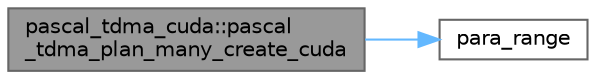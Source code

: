digraph "pascal_tdma_cuda::pascal_tdma_plan_many_create_cuda"
{
 // LATEX_PDF_SIZE
  bgcolor="transparent";
  edge [fontname=Helvetica,fontsize=10,labelfontname=Helvetica,labelfontsize=10];
  node [fontname=Helvetica,fontsize=10,shape=box,height=0.2,width=0.4];
  rankdir="LR";
  Node1 [id="Node000001",label="pascal_tdma_cuda::pascal\l_tdma_plan_many_create_cuda",height=0.2,width=0.4,color="gray40", fillcolor="grey60", style="filled", fontcolor="black",tooltip="Create a plan for many tridiagonal systems of equations."];
  Node1 -> Node2 [id="edge1_Node000001_Node000002",color="steelblue1",style="solid",tooltip=" "];
  Node2 [id="Node000002",label="para_range",height=0.2,width=0.4,color="grey40", fillcolor="white", style="filled",URL="$examples_2para__range_8f90.html#ab75ab386311975aa4ff7cac06798fcd4",tooltip="Compute the indices of the assigned range for each MPI process ."];
}
